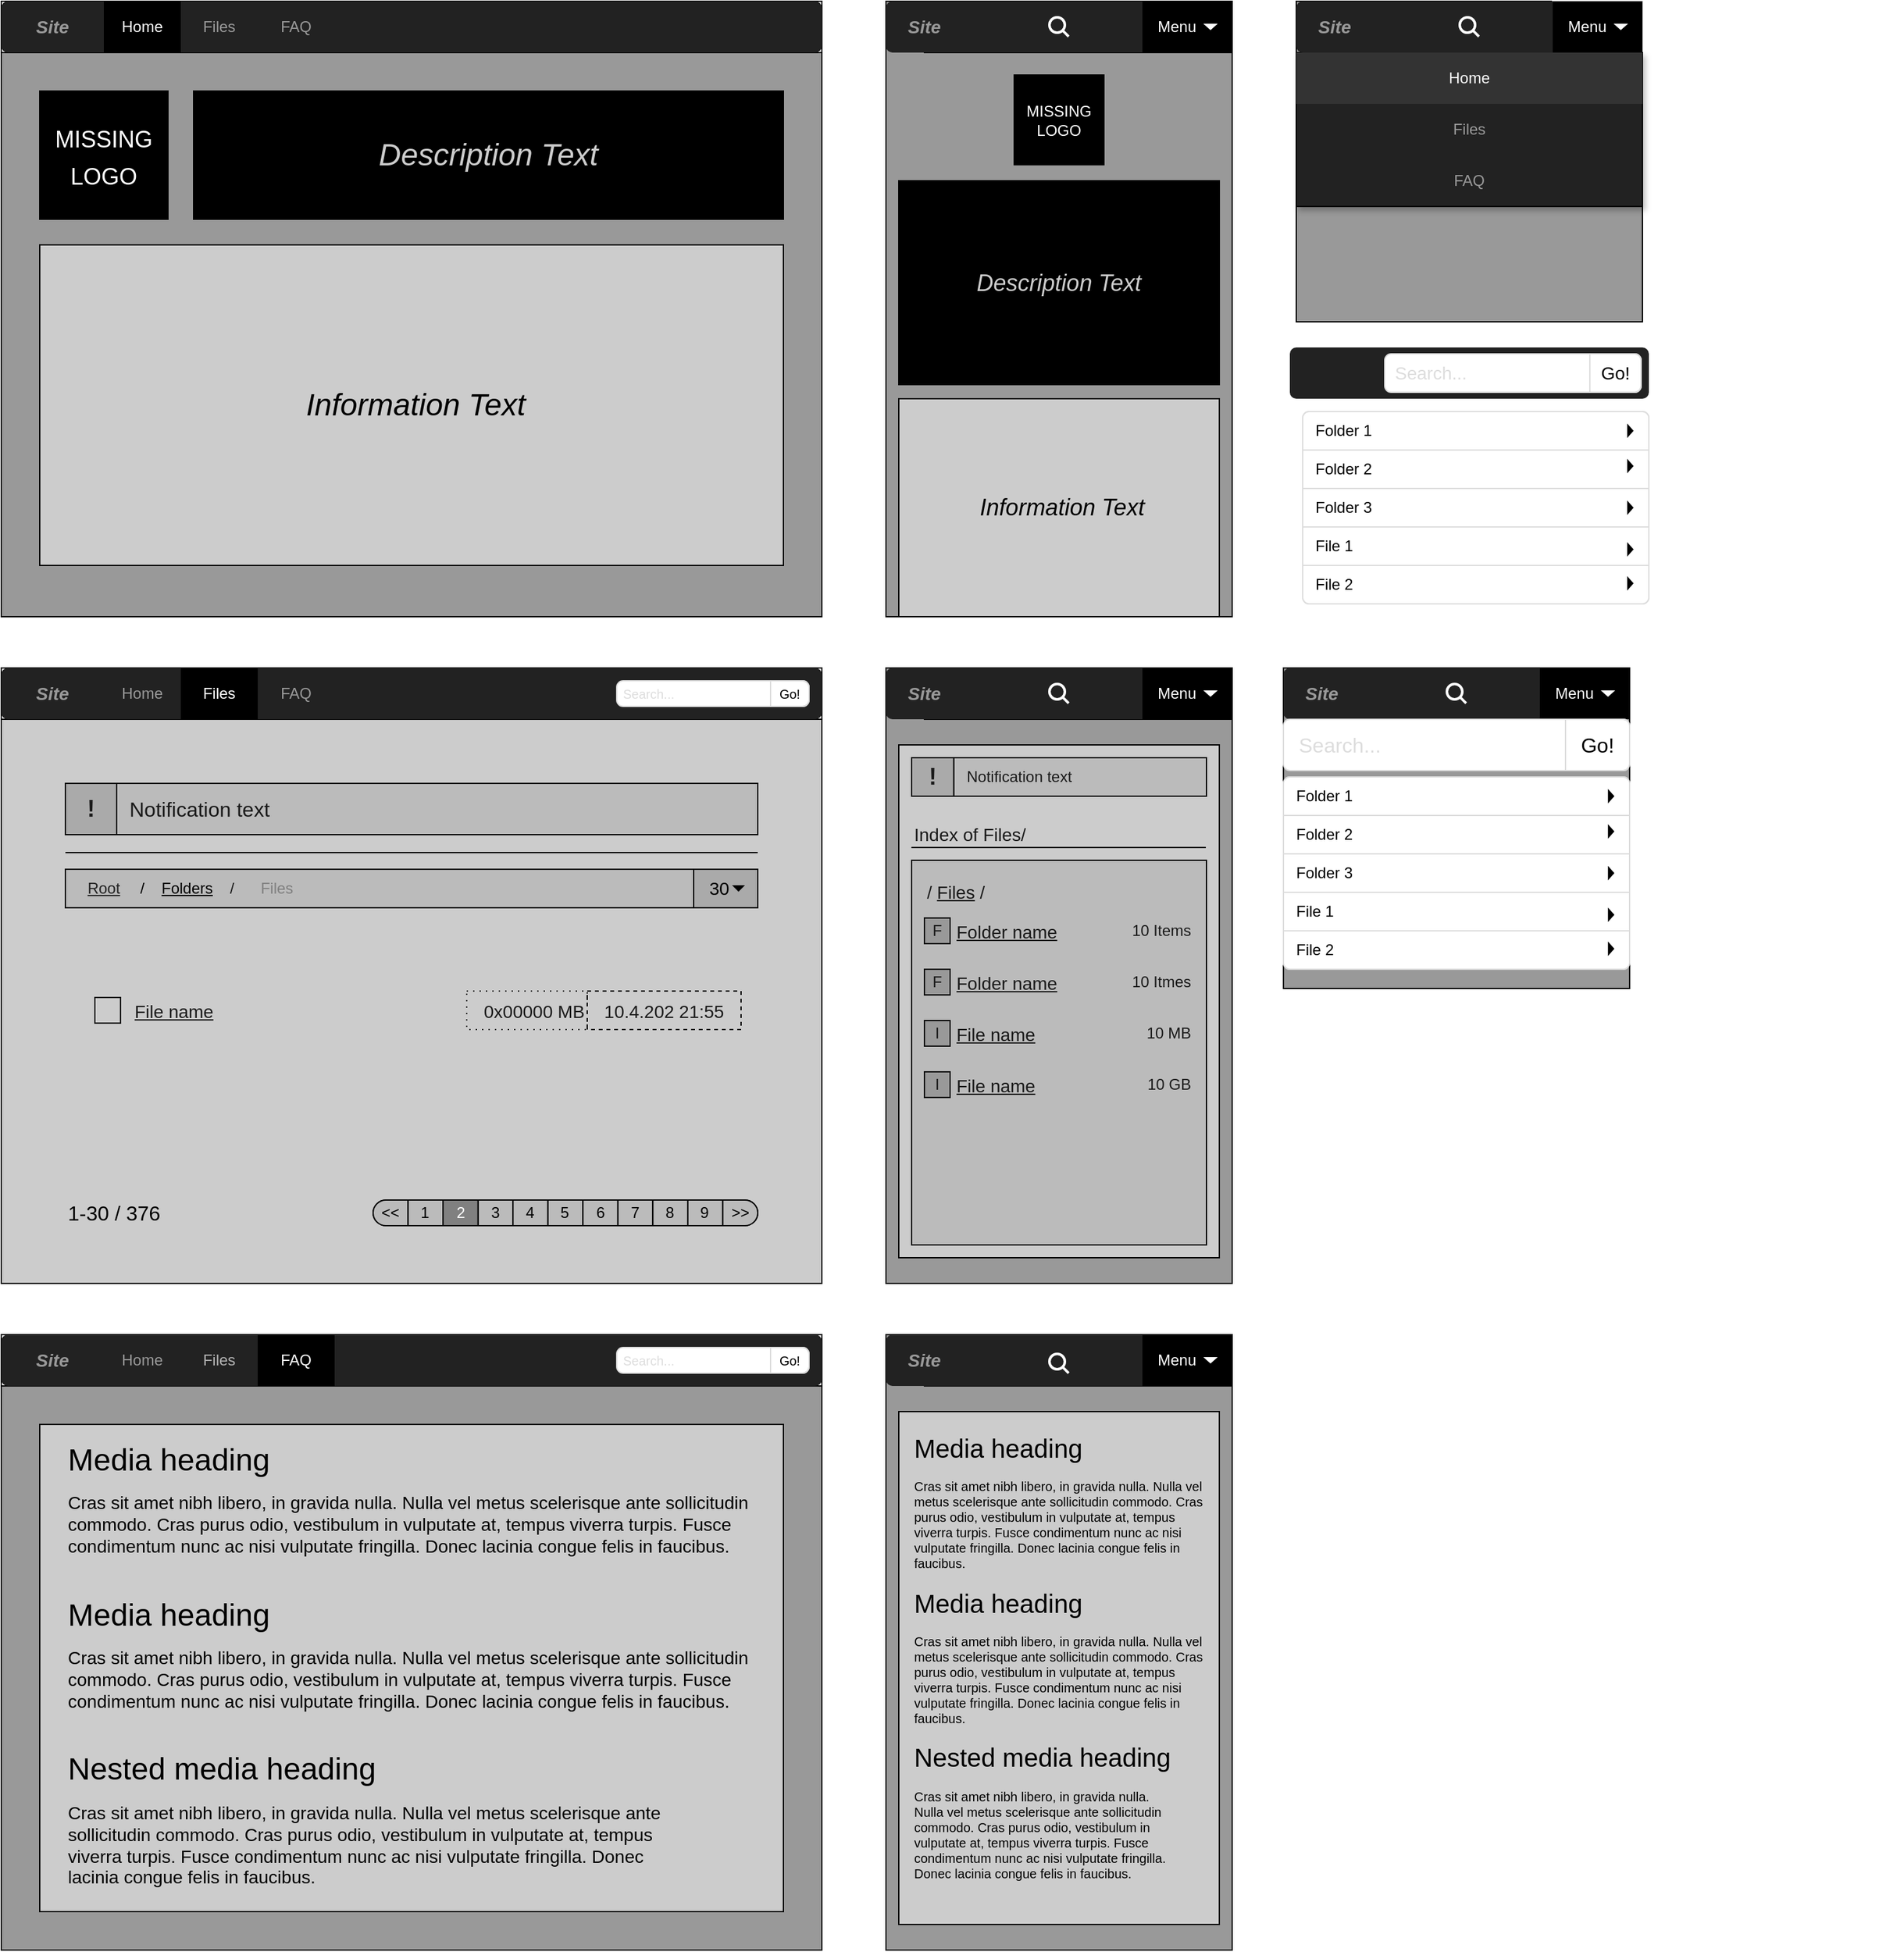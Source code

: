 <mxfile version="12.1.7" type="device" pages="1"><diagram id="2o9ANDR7MxJmt4YvPMHN" name="Page-1"><mxGraphModel dx="1408" dy="808" grid="1" gridSize="10" guides="1" tooltips="1" connect="1" arrows="1" fold="1" page="1" pageScale="1" pageWidth="1169" pageHeight="1654" math="0" shadow="0"><root><mxCell id="0"/><mxCell id="1" parent="0"/><mxCell id="Cyf9UVmsf5p6su21O83p-59" value="" style="rounded=0;whiteSpace=wrap;html=1;fontColor=#CCCCCC;fillColor=#CCCCCC;" parent="1" vertex="1"><mxGeometry x="80" y="560" width="640" height="480" as="geometry"/></mxCell><mxCell id="ckAxLlhrIZ-MuusXdhYi-50" value="" style="rounded=0;whiteSpace=wrap;html=1;fillColor=#999999;" parent="1" vertex="1"><mxGeometry x="1080" y="560" width="270" height="250" as="geometry"/></mxCell><mxCell id="Cyf9UVmsf5p6su21O83p-1" value="" style="rounded=0;whiteSpace=wrap;html=1;fontColor=#CCCCCC;fillColor=#999999;" parent="1" vertex="1"><mxGeometry x="80" y="40" width="640" height="480" as="geometry"/></mxCell><mxCell id="Cyf9UVmsf5p6su21O83p-2" value="" style="rounded=0;whiteSpace=wrap;html=1;fillColor=#999999;" parent="1" vertex="1"><mxGeometry x="770" y="40" width="270" height="480" as="geometry"/></mxCell><mxCell id="Cyf9UVmsf5p6su21O83p-3" value="" style="rounded=0;whiteSpace=wrap;html=1;" parent="1" vertex="1"><mxGeometry x="80" y="40" width="640" height="40" as="geometry"/></mxCell><mxCell id="Cyf9UVmsf5p6su21O83p-4" value="" style="rounded=0;whiteSpace=wrap;html=1;" parent="1" vertex="1"><mxGeometry x="800" y="40" width="240" height="40" as="geometry"/></mxCell><mxCell id="Cyf9UVmsf5p6su21O83p-15" value="" style="html=1;shadow=0;dashed=0;shape=mxgraph.bootstrap.rrect;strokeColor=none;rSize=5;fillColor=#222222;" parent="1" vertex="1"><mxGeometry x="80" y="40" width="640" height="40" as="geometry"/></mxCell><mxCell id="Cyf9UVmsf5p6su21O83p-16" value="&lt;b&gt;&lt;i&gt;Site&lt;/i&gt;&lt;/b&gt;" style="html=1;shadow=0;dashed=0;shape=mxgraph.bootstrap.rect;strokeColor=none;fillColor=none;fontColor=#999999;fontSize=14;whiteSpace=wrap;resizeHeight=1;" parent="Cyf9UVmsf5p6su21O83p-15" vertex="1"><mxGeometry width="80" height="40" relative="1" as="geometry"/></mxCell><mxCell id="Cyf9UVmsf5p6su21O83p-17" value="Home" style="html=1;shadow=0;dashed=0;shape=mxgraph.bootstrap.rect;fillColor=#000000;strokeColor=none;fontColor=#ffffff;whiteSpace=wrap;resizeHeight=1;" parent="Cyf9UVmsf5p6su21O83p-15" vertex="1"><mxGeometry width="60" height="40" relative="1" as="geometry"><mxPoint x="80" as="offset"/></mxGeometry></mxCell><mxCell id="Cyf9UVmsf5p6su21O83p-18" value="Files" style="html=1;shadow=0;dashed=0;shape=mxgraph.bootstrap.rect;strokeColor=none;fillColor=none;fontColor=#999999;whiteSpace=wrap;resizeHeight=1;" parent="Cyf9UVmsf5p6su21O83p-15" vertex="1"><mxGeometry width="60" height="40" relative="1" as="geometry"><mxPoint x="140" as="offset"/></mxGeometry></mxCell><mxCell id="Cyf9UVmsf5p6su21O83p-19" value="FAQ&lt;span style=&quot;font-family: helvetica, arial, sans-serif; font-size: 0px; white-space: nowrap;&quot;&gt;%3CmxGraphModel%3E%3Croot%3E%3CmxCell%20id%3D%220%22%2F%3E%3CmxCell%20id%3D%221%22%20parent%3D%220%22%2F%3E%3CmxCell%20id%3D%222%22%20value%3D%22%22%20style%3D%22rounded%3D0%3BwhiteSpace%3Dwrap%3Bhtml%3D1%3B%22%20vertex%3D%221%22%20parent%3D%221%22%3E%3CmxGeometry%20x%3D%2280%22%20y%3D%2240%22%20width%3D%22640%22%20height%3D%2240%22%20as%3D%22geometry%22%2F%3E%3C%2FmxCell%3E%3C%2Froot%3E%3C%2FmxGraphModel%3E&lt;/span&gt;" style="html=1;shadow=0;dashed=0;shape=mxgraph.bootstrap.rect;strokeColor=none;fillColor=none;fontColor=#999999;whiteSpace=wrap;resizeHeight=1;" parent="Cyf9UVmsf5p6su21O83p-15" vertex="1"><mxGeometry width="60" height="40" relative="1" as="geometry"><mxPoint x="200" as="offset"/></mxGeometry></mxCell><mxCell id="Cyf9UVmsf5p6su21O83p-43" value="" style="html=1;shadow=0;dashed=0;shape=mxgraph.bootstrap.rrect;strokeColor=none;rSize=5;fillColor=#222222;" parent="1" vertex="1"><mxGeometry x="770" y="40" width="270" height="40" as="geometry"/></mxCell><mxCell id="Cyf9UVmsf5p6su21O83p-44" value="&lt;b&gt;&lt;i&gt;Site&lt;/i&gt;&lt;/b&gt;" style="html=1;shadow=0;dashed=0;shape=mxgraph.bootstrap.rect;strokeColor=none;fillColor=none;fontColor=#999999;fontSize=14;whiteSpace=wrap;resizeHeight=1;" parent="Cyf9UVmsf5p6su21O83p-43" vertex="1"><mxGeometry width="60" height="40" relative="1" as="geometry"><mxPoint as="offset"/></mxGeometry></mxCell><mxCell id="Cyf9UVmsf5p6su21O83p-194" value="" style="group" parent="Cyf9UVmsf5p6su21O83p-43" vertex="1" connectable="0"><mxGeometry x="200" width="70" height="40" as="geometry"/></mxCell><mxCell id="Cyf9UVmsf5p6su21O83p-45" value="&amp;nbsp; &amp;nbsp;Menu" style="html=1;shadow=0;dashed=0;shape=mxgraph.bootstrap.rect;fillColor=#000000;strokeColor=none;fontColor=#ffffff;whiteSpace=wrap;resizeHeight=1;align=left;" parent="Cyf9UVmsf5p6su21O83p-194" vertex="1"><mxGeometry width="70" height="40" relative="1" as="geometry"><mxPoint as="offset"/></mxGeometry></mxCell><mxCell id="Cyf9UVmsf5p6su21O83p-89" value="" style="shape=triangle;direction=south;fillColor=#FFFFFF;strokeColor=none;perimeter=none;fontColor=#FFFFFF;" parent="Cyf9UVmsf5p6su21O83p-194" vertex="1"><mxGeometry x="47.5" y="17.5" width="11.25" height="5" as="geometry"><mxPoint x="-20" y="-2.5" as="offset"/></mxGeometry></mxCell><mxCell id="ckAxLlhrIZ-MuusXdhYi-134" value="" style="html=1;verticalLabelPosition=bottom;align=center;labelBackgroundColor=#ffffff;verticalAlign=top;strokeWidth=2;strokeColor=#FFFFFF;fillColor=none;shadow=0;dashed=0;shape=mxgraph.ios7.icons.looking_glass;" parent="Cyf9UVmsf5p6su21O83p-43" vertex="1"><mxGeometry x="127.5" y="12.5" width="15" height="15" as="geometry"/></mxCell><mxCell id="Cyf9UVmsf5p6su21O83p-51" value="&lt;font color=&quot;#ffffff&quot; style=&quot;font-size: 18px&quot;&gt;&lt;span style=&quot;font-style: normal&quot;&gt;MISSING&lt;br&gt;LOGO&lt;/span&gt;&lt;br&gt;&lt;/font&gt;" style="text;html=1;strokeColor=#000000;fillColor=#000000;align=center;verticalAlign=middle;whiteSpace=wrap;rounded=0;fontColor=#CCCCCC;fontSize=24;fontStyle=2" parent="1" vertex="1"><mxGeometry x="110" y="110" width="100" height="100" as="geometry"/></mxCell><mxCell id="Cyf9UVmsf5p6su21O83p-52" value="Description Text" style="rounded=0;whiteSpace=wrap;html=1;strokeColor=#000000;strokeWidth=1;fillColor=#000000;fontColor=#CCCCCC;fontSize=24;fontStyle=2" parent="1" vertex="1"><mxGeometry x="230" y="110" width="460" height="100" as="geometry"/></mxCell><mxCell id="Cyf9UVmsf5p6su21O83p-55" value="&lt;font color=&quot;#000000&quot; style=&quot;font-size: 24px&quot;&gt;&amp;nbsp;Information Text&lt;/font&gt;" style="rounded=0;whiteSpace=wrap;html=1;strokeColor=#000000;strokeWidth=1;fillColor=#CCCCCC;fontColor=#CCCCCC;align=center;spacingTop=0;fontSize=24;fontStyle=2" parent="1" vertex="1"><mxGeometry x="110" y="230" width="580" height="250" as="geometry"/></mxCell><mxCell id="Cyf9UVmsf5p6su21O83p-56" value="&lt;font style=&quot;font-size: 12px&quot;&gt;&lt;span style=&quot;color: rgb(255 , 255 , 255)&quot;&gt;MISSING&lt;/span&gt;&lt;br style=&quot;color: rgb(255 , 255 , 255)&quot;&gt;&lt;span style=&quot;color: rgb(255 , 255 , 255)&quot;&gt;LOGO&lt;/span&gt;&lt;/font&gt;" style="text;html=1;strokeColor=#000000;fillColor=#000000;align=center;verticalAlign=middle;whiteSpace=wrap;rounded=0;fontColor=#CCCCCC;" parent="1" vertex="1"><mxGeometry x="870" y="97.5" width="70" height="70" as="geometry"/></mxCell><mxCell id="Cyf9UVmsf5p6su21O83p-57" value="&lt;span style=&quot;font-style: italic ; white-space: normal&quot;&gt;&lt;font style=&quot;font-size: 18px&quot;&gt;Description Text&lt;/font&gt;&lt;/span&gt;" style="rounded=0;whiteSpace=wrap;html=1;strokeColor=#000000;strokeWidth=1;fillColor=#000000;fontColor=#CCCCCC;" parent="1" vertex="1"><mxGeometry x="780" y="180" width="250" height="159" as="geometry"/></mxCell><mxCell id="Cyf9UVmsf5p6su21O83p-58" value="&lt;span style=&quot;color: rgb(0, 0, 0); font-size: 18px; font-style: italic; white-space: normal;&quot;&gt;&amp;nbsp;Information Text&lt;/span&gt;" style="rounded=0;whiteSpace=wrap;html=1;strokeColor=#000000;strokeWidth=1;fillColor=#CCCCCC;fontColor=#CCCCCC;fontSize=18;" parent="1" vertex="1"><mxGeometry x="780" y="350" width="250" height="170" as="geometry"/></mxCell><mxCell id="Cyf9UVmsf5p6su21O83p-60" value="" style="rounded=0;whiteSpace=wrap;html=1;fillColor=#999999;" parent="1" vertex="1"><mxGeometry x="770" y="560" width="270" height="480" as="geometry"/></mxCell><mxCell id="Cyf9UVmsf5p6su21O83p-61" value="" style="rounded=0;whiteSpace=wrap;html=1;" parent="1" vertex="1"><mxGeometry x="80" y="560" width="640" height="40" as="geometry"/></mxCell><mxCell id="Cyf9UVmsf5p6su21O83p-62" value="" style="rounded=0;whiteSpace=wrap;html=1;" parent="1" vertex="1"><mxGeometry x="800" y="560" width="240" height="40" as="geometry"/></mxCell><mxCell id="Cyf9UVmsf5p6su21O83p-63" value="" style="html=1;shadow=0;dashed=0;shape=mxgraph.bootstrap.rrect;strokeColor=none;rSize=5;fillColor=#222222;" parent="1" vertex="1"><mxGeometry x="80" y="560" width="640" height="40" as="geometry"/></mxCell><mxCell id="Cyf9UVmsf5p6su21O83p-64" value="&lt;b&gt;&lt;i&gt;Site&lt;/i&gt;&lt;/b&gt;" style="html=1;shadow=0;dashed=0;shape=mxgraph.bootstrap.rect;strokeColor=none;fillColor=none;fontColor=#999999;fontSize=14;whiteSpace=wrap;resizeHeight=1;" parent="Cyf9UVmsf5p6su21O83p-63" vertex="1"><mxGeometry width="80" height="40" relative="1" as="geometry"/></mxCell><mxCell id="Cyf9UVmsf5p6su21O83p-65" value="Home" style="html=1;shadow=0;dashed=0;shape=mxgraph.bootstrap.rect;fillColor=none;strokeColor=none;fontColor=#999999;whiteSpace=wrap;resizeHeight=1;" parent="Cyf9UVmsf5p6su21O83p-63" vertex="1"><mxGeometry width="60" height="40" relative="1" as="geometry"><mxPoint x="80" as="offset"/></mxGeometry></mxCell><mxCell id="Cyf9UVmsf5p6su21O83p-66" value="Files" style="html=1;shadow=0;dashed=0;shape=mxgraph.bootstrap.rect;strokeColor=none;fillColor=#000000;fontColor=#FFFFFF;whiteSpace=wrap;resizeHeight=1;" parent="Cyf9UVmsf5p6su21O83p-63" vertex="1"><mxGeometry width="60" height="40" relative="1" as="geometry"><mxPoint x="140" as="offset"/></mxGeometry></mxCell><mxCell id="Cyf9UVmsf5p6su21O83p-67" value="FAQ" style="html=1;shadow=0;dashed=0;shape=mxgraph.bootstrap.rect;strokeColor=none;fillColor=none;fontColor=#999999;whiteSpace=wrap;resizeHeight=1;" parent="Cyf9UVmsf5p6su21O83p-63" vertex="1"><mxGeometry width="60" height="40" relative="1" as="geometry"><mxPoint x="200" as="offset"/></mxGeometry></mxCell><mxCell id="ckAxLlhrIZ-MuusXdhYi-12" value="Search..." style="html=1;shadow=0;dashed=0;shape=mxgraph.bootstrap.rrect;fillColor=#ffffff;rSize=5;strokeColor=#dddddd;align=left;spacingLeft=3;fontSize=10;fontColor=#dddddd;whiteSpace=wrap;" parent="Cyf9UVmsf5p6su21O83p-63" vertex="1"><mxGeometry x="480" y="10" width="150" height="20" as="geometry"/></mxCell><mxCell id="ckAxLlhrIZ-MuusXdhYi-13" value="Go!" style="html=1;shadow=0;dashed=0;shape=mxgraph.bootstrap.rightButton;rSize=5;strokeColor=#dddddd;fillColor=none;fontSize=10;whiteSpace=wrap;resizeHeight=1;" parent="ckAxLlhrIZ-MuusXdhYi-12" vertex="1"><mxGeometry x="1" width="30" height="20" relative="1" as="geometry"><mxPoint x="-30" as="offset"/></mxGeometry></mxCell><mxCell id="Cyf9UVmsf5p6su21O83p-69" value="" style="html=1;shadow=0;dashed=0;shape=mxgraph.bootstrap.rrect;strokeColor=none;rSize=5;fillColor=#222222;" parent="1" vertex="1"><mxGeometry x="770" y="560" width="270" height="40" as="geometry"/></mxCell><mxCell id="Cyf9UVmsf5p6su21O83p-70" value="&lt;b&gt;&lt;i&gt;Site&lt;/i&gt;&lt;/b&gt;" style="html=1;shadow=0;dashed=0;shape=mxgraph.bootstrap.rect;strokeColor=none;fillColor=none;fontColor=#999999;fontSize=14;whiteSpace=wrap;resizeHeight=1;" parent="Cyf9UVmsf5p6su21O83p-69" vertex="1"><mxGeometry width="60" height="40" relative="1" as="geometry"><mxPoint as="offset"/></mxGeometry></mxCell><mxCell id="Cyf9UVmsf5p6su21O83p-195" value="" style="group" parent="Cyf9UVmsf5p6su21O83p-69" vertex="1" connectable="0"><mxGeometry x="200" width="70" height="40" as="geometry"/></mxCell><mxCell id="Cyf9UVmsf5p6su21O83p-196" value="&amp;nbsp; &amp;nbsp;Menu" style="html=1;shadow=0;dashed=0;shape=mxgraph.bootstrap.rect;fillColor=#000000;strokeColor=none;fontColor=#ffffff;whiteSpace=wrap;resizeHeight=1;align=left;" parent="Cyf9UVmsf5p6su21O83p-195" vertex="1"><mxGeometry width="70" height="40" relative="1" as="geometry"><mxPoint as="offset"/></mxGeometry></mxCell><mxCell id="Cyf9UVmsf5p6su21O83p-197" value="" style="shape=triangle;direction=south;fillColor=#FFFFFF;strokeColor=none;perimeter=none;fontColor=#FFFFFF;" parent="Cyf9UVmsf5p6su21O83p-195" vertex="1"><mxGeometry x="47.5" y="17.5" width="11.25" height="5" as="geometry"><mxPoint x="-20" y="-2.5" as="offset"/></mxGeometry></mxCell><mxCell id="ckAxLlhrIZ-MuusXdhYi-130" value="" style="html=1;verticalLabelPosition=bottom;align=center;labelBackgroundColor=#ffffff;verticalAlign=top;strokeWidth=2;strokeColor=#FFFFFF;fillColor=none;shadow=0;dashed=0;shape=mxgraph.ios7.icons.looking_glass;" parent="Cyf9UVmsf5p6su21O83p-69" vertex="1"><mxGeometry x="127.5" y="12.5" width="15" height="15" as="geometry"/></mxCell><mxCell id="Cyf9UVmsf5p6su21O83p-102" value="" style="group;fontFamily=Helvetica;" parent="1" vertex="1" connectable="0"><mxGeometry x="130" y="650" width="1433" height="410" as="geometry"/></mxCell><mxCell id="Cyf9UVmsf5p6su21O83p-95" value="&lt;font color=&quot;#1a1a1a&quot;&gt;Notification text&lt;/font&gt;" style="rounded=0;whiteSpace=wrap;html=1;strokeColor=#000000;strokeWidth=1;fillColor=#BBBBBB;fontSize=16;fontColor=#999999;align=left;spacingLeft=8;" parent="Cyf9UVmsf5p6su21O83p-102" vertex="1"><mxGeometry x="40" width="500" height="40.0" as="geometry"/></mxCell><mxCell id="Cyf9UVmsf5p6su21O83p-99" value="" style="endArrow=none;html=1;fontSize=18;fontColor=#1A1A1A;" parent="Cyf9UVmsf5p6su21O83p-102" edge="1"><mxGeometry width="50" height="50" relative="1" as="geometry"><mxPoint y="54.0" as="sourcePoint"/><mxPoint x="540" y="54.0" as="targetPoint"/></mxGeometry></mxCell><mxCell id="Cyf9UVmsf5p6su21O83p-100" value="&lt;b&gt;&lt;font style=&quot;font-size: 18px&quot;&gt;!&lt;/font&gt;&lt;/b&gt;" style="rounded=0;whiteSpace=wrap;html=1;strokeColor=#000000;strokeWidth=1;fillColor=#AAAAAA;fontSize=18;fontColor=#1A1A1A;align=center;" parent="Cyf9UVmsf5p6su21O83p-102" vertex="1"><mxGeometry width="40" height="40.0" as="geometry"/></mxCell><mxCell id="ckAxLlhrIZ-MuusXdhYi-76" value="" style="html=1;shadow=0;dashed=0;shape=mxgraph.bootstrap.rrect;rSize=0;strokeColor=#000000;fillColor=#BBBBBB;fontColor=#FFFFFF;" parent="Cyf9UVmsf5p6su21O83p-102" vertex="1"><mxGeometry y="67" width="540" height="30" as="geometry"/></mxCell><mxCell id="ckAxLlhrIZ-MuusXdhYi-77" value="Root" style="html=1;shadow=0;dashed=0;shape=mxgraph.bootstrap.rect;perimeter=none;strokeColor=none;fillColor=none;fontColor=#222222;spacingLeft=10;whiteSpace=wrap;resizeHeight=1;fontStyle=4" parent="ckAxLlhrIZ-MuusXdhYi-76" vertex="1"><mxGeometry width="50" height="30" relative="1" as="geometry"/></mxCell><mxCell id="ckAxLlhrIZ-MuusXdhYi-78" value="/" style="html=1;shadow=0;dashed=0;shape=mxgraph.bootstrap.rect;perimeter=none;strokeColor=none;fillColor=none;fontColor=#000000;whiteSpace=wrap;resizeHeight=1;" parent="ckAxLlhrIZ-MuusXdhYi-76" vertex="1"><mxGeometry width="20" height="30" relative="1" as="geometry"><mxPoint x="50" as="offset"/></mxGeometry></mxCell><mxCell id="ckAxLlhrIZ-MuusXdhYi-79" value="Folders" style="html=1;shadow=0;dashed=0;shape=mxgraph.bootstrap.rect;perimeter=none;strokeColor=none;fillColor=none;fontColor=#000000;whiteSpace=wrap;resizeHeight=1;fontStyle=4" parent="ckAxLlhrIZ-MuusXdhYi-76" vertex="1"><mxGeometry width="50" height="30" relative="1" as="geometry"><mxPoint x="70" as="offset"/></mxGeometry></mxCell><mxCell id="ckAxLlhrIZ-MuusXdhYi-80" value="/" style="html=1;shadow=0;dashed=0;shape=mxgraph.bootstrap.rect;perimeter=none;strokeColor=none;fillColor=none;fontColor=#1A1A1A;whiteSpace=wrap;resizeHeight=1;" parent="ckAxLlhrIZ-MuusXdhYi-76" vertex="1"><mxGeometry width="20" height="30" relative="1" as="geometry"><mxPoint x="120" as="offset"/></mxGeometry></mxCell><mxCell id="ckAxLlhrIZ-MuusXdhYi-81" value="Files" style="html=1;shadow=0;dashed=0;shape=mxgraph.bootstrap.rect;perimeter=none;strokeColor=none;fillColor=none;fontColor=#808080;whiteSpace=wrap;resizeHeight=1;" parent="ckAxLlhrIZ-MuusXdhYi-76" vertex="1"><mxGeometry width="50" height="30" relative="1" as="geometry"><mxPoint x="140" as="offset"/></mxGeometry></mxCell><mxCell id="ckAxLlhrIZ-MuusXdhYi-107" value="30" style="html=1;shadow=0;dashed=0;shape=mxgraph.bootstrap.rrect;rSize=0;strokeColor=#000000;spacingRight=10;fontSize=14;whiteSpace=wrap;fillColor=#AAAAAA;align=center;" parent="ckAxLlhrIZ-MuusXdhYi-76" vertex="1"><mxGeometry x="490" width="50" height="30" as="geometry"/></mxCell><mxCell id="ckAxLlhrIZ-MuusXdhYi-108" value="" style="shape=triangle;direction=south;fillColor=#000000;strokeColor=none;perimeter=none;" parent="ckAxLlhrIZ-MuusXdhYi-107" vertex="1"><mxGeometry x="1" y="0.5" width="10" height="5" relative="1" as="geometry"><mxPoint x="-20" y="-2.5" as="offset"/></mxGeometry></mxCell><mxCell id="Cyf9UVmsf5p6su21O83p-152" value="" style="group;fontColor=#1A1A1A;" parent="Cyf9UVmsf5p6su21O83p-102" vertex="1" connectable="0"><mxGeometry x="13" y="162" width="514" height="30" as="geometry"/></mxCell><mxCell id="Cyf9UVmsf5p6su21O83p-153" value="" style="rounded=0;whiteSpace=wrap;html=1;strokeColor=#000000;strokeWidth=1;fillColor=none;fontFamily=Helvetica;fontSize=18;fontColor=#1A1A1A;align=center;" parent="Cyf9UVmsf5p6su21O83p-152" vertex="1"><mxGeometry x="10" y="5" width="20" height="20" as="geometry"/></mxCell><mxCell id="Cyf9UVmsf5p6su21O83p-154" value="&lt;font style=&quot;font-size: 14px&quot;&gt;File name&lt;/font&gt;" style="rounded=0;whiteSpace=wrap;html=1;strokeColor=none;strokeWidth=1;fillColor=none;fontFamily=Helvetica;fontSize=18;fontColor=#1A1A1A;align=left;fontStyle=4" parent="Cyf9UVmsf5p6su21O83p-152" vertex="1"><mxGeometry x="39" width="261" height="30" as="geometry"/></mxCell><mxCell id="Cyf9UVmsf5p6su21O83p-155" value="&lt;div style=&quot;&quot;&gt;&lt;font style=&quot;font-size: 14px&quot;&gt;10.4.202 21:55&lt;/font&gt;&lt;/div&gt;" style="rounded=0;whiteSpace=wrap;html=1;strokeColor=#000000;strokeWidth=1;fillColor=none;fontFamily=Helvetica;fontSize=18;fontColor=#1A1A1A;align=center;dashed=1;" parent="Cyf9UVmsf5p6su21O83p-152" vertex="1"><mxGeometry x="394" width="120" height="30" as="geometry"/></mxCell><mxCell id="Cyf9UVmsf5p6su21O83p-156" value="&lt;div&gt;&lt;font style=&quot;font-size: 14px&quot;&gt;0x00000 MB&lt;/font&gt;&lt;/div&gt;" style="rounded=0;whiteSpace=wrap;html=1;strokeColor=#000000;strokeWidth=1;fillColor=none;fontFamily=Helvetica;fontSize=18;fontColor=#1A1A1A;align=right;dashed=1;dashPattern=1 4;" parent="Cyf9UVmsf5p6su21O83p-152" vertex="1"><mxGeometry x="300" width="94" height="30" as="geometry"/></mxCell><mxCell id="ckAxLlhrIZ-MuusXdhYi-110" value="1-30 / 376" style="text;html=1;strokeColor=none;fillColor=none;align=left;verticalAlign=middle;whiteSpace=wrap;rounded=0;shadow=0;fontColor=#000000;fontSize=16;" parent="Cyf9UVmsf5p6su21O83p-102" vertex="1"><mxGeometry y="325" width="95" height="20" as="geometry"/></mxCell><mxCell id="Cyf9UVmsf5p6su21O83p-103" value="" style="rounded=0;whiteSpace=wrap;html=1;strokeColor=#000000;strokeWidth=1;fillColor=#CCCCCC;fontSize=12;fontColor=#999999;align=center;" parent="1" vertex="1"><mxGeometry x="780" y="620" width="250" height="400" as="geometry"/></mxCell><mxCell id="Cyf9UVmsf5p6su21O83p-106" value="" style="group;fontSize=8;" parent="1" vertex="1" connectable="0"><mxGeometry x="790" y="630" width="400" height="380" as="geometry"/></mxCell><mxCell id="Cyf9UVmsf5p6su21O83p-107" value="&lt;font color=&quot;#1a1a1a&quot; style=&quot;font-size: 12px;&quot;&gt;Notification text&lt;/font&gt;" style="rounded=0;whiteSpace=wrap;html=1;strokeColor=#000000;strokeWidth=1;fillColor=#BBBBBB;fontSize=12;fontColor=#999999;align=left;spacingLeft=8;" parent="Cyf9UVmsf5p6su21O83p-106" vertex="1"><mxGeometry x="32.857" width="197.143" height="30" as="geometry"/></mxCell><mxCell id="Cyf9UVmsf5p6su21O83p-108" value="" style="rounded=0;whiteSpace=wrap;html=1;strokeColor=#000000;strokeWidth=1;fillColor=#BBBBBB;fontSize=12;fontColor=#999999;align=center;" parent="Cyf9UVmsf5p6su21O83p-106" vertex="1"><mxGeometry y="80" width="230" height="300" as="geometry"/></mxCell><mxCell id="Cyf9UVmsf5p6su21O83p-109" value="Index of Files/" style="text;html=1;strokeColor=none;fillColor=none;align=left;verticalAlign=middle;whiteSpace=wrap;rounded=0;fontSize=14;fontColor=#1A1A1A;" parent="Cyf9UVmsf5p6su21O83p-106" vertex="1"><mxGeometry y="50" width="131.429" height="20" as="geometry"/></mxCell><mxCell id="Cyf9UVmsf5p6su21O83p-110" value="" style="endArrow=none;html=1;fontSize=18;fontColor=#1A1A1A;" parent="Cyf9UVmsf5p6su21O83p-106" edge="1"><mxGeometry width="50" height="50" relative="1" as="geometry"><mxPoint x="-0.122" y="70.0" as="sourcePoint"/><mxPoint x="229.452" y="70.0" as="targetPoint"/></mxGeometry></mxCell><mxCell id="Cyf9UVmsf5p6su21O83p-111" value="&lt;b&gt;&lt;font style=&quot;font-size: 18px&quot;&gt;!&lt;/font&gt;&lt;/b&gt;" style="rounded=0;whiteSpace=wrap;html=1;strokeColor=#000000;strokeWidth=1;fillColor=#AAAAAA;fontSize=18;fontColor=#1A1A1A;align=center;" parent="Cyf9UVmsf5p6su21O83p-106" vertex="1"><mxGeometry width="32.857" height="30" as="geometry"/></mxCell><mxCell id="Cyf9UVmsf5p6su21O83p-162" value="/&amp;nbsp;&lt;u style=&quot;font-size: 14px;&quot;&gt;Files&lt;/u&gt;&amp;nbsp;/" style="text;html=1;fontSize=14;fontFamily=Helvetica;fontColor=#1A1A1A;" parent="Cyf9UVmsf5p6su21O83p-106" vertex="1"><mxGeometry x="10" y="90" width="210" height="30" as="geometry"/></mxCell><mxCell id="Cyf9UVmsf5p6su21O83p-182" value="" style="group" parent="Cyf9UVmsf5p6su21O83p-106" vertex="1" connectable="0"><mxGeometry x="10" y="120" width="210" height="30" as="geometry"/></mxCell><mxCell id="Cyf9UVmsf5p6su21O83p-165" value="&lt;font style=&quot;font-size: 14px&quot;&gt;Folder name&lt;/font&gt;" style="rounded=0;whiteSpace=wrap;html=1;strokeColor=none;strokeWidth=1;fillColor=none;fontFamily=Helvetica;fontSize=18;fontColor=#1A1A1A;align=left;fontStyle=4" parent="Cyf9UVmsf5p6su21O83p-182" vertex="1"><mxGeometry x="23" width="127" height="30" as="geometry"/></mxCell><mxCell id="Cyf9UVmsf5p6su21O83p-164" value="F" style="rounded=0;whiteSpace=wrap;html=1;strokeColor=#000000;strokeWidth=1;fillColor=#999999;fontFamily=Helvetica;fontSize=12;fontColor=#1A1A1A;align=center;" parent="Cyf9UVmsf5p6su21O83p-182" vertex="1"><mxGeometry y="5" width="20" height="20" as="geometry"/></mxCell><mxCell id="Cyf9UVmsf5p6su21O83p-202" value="&lt;div style=&quot;font-size: 12px&quot;&gt;&lt;font style=&quot;font-size: 12px&quot;&gt;10 Items&lt;/font&gt;&lt;/div&gt;" style="rounded=0;whiteSpace=wrap;html=1;strokeColor=none;strokeWidth=1;fillColor=none;fontFamily=Helvetica;fontSize=12;fontColor=#1A1A1A;align=right;" parent="Cyf9UVmsf5p6su21O83p-182" vertex="1"><mxGeometry x="160" width="50" height="30" as="geometry"/></mxCell><mxCell id="Cyf9UVmsf5p6su21O83p-183" value="" style="group" parent="Cyf9UVmsf5p6su21O83p-106" vertex="1" connectable="0"><mxGeometry x="10" y="160" width="210" height="30" as="geometry"/></mxCell><mxCell id="Cyf9UVmsf5p6su21O83p-184" value="&lt;font style=&quot;font-size: 14px&quot;&gt;Folder name&lt;/font&gt;" style="rounded=0;whiteSpace=wrap;html=1;strokeColor=none;strokeWidth=1;fillColor=none;fontFamily=Helvetica;fontSize=18;fontColor=#1A1A1A;align=left;fontStyle=4" parent="Cyf9UVmsf5p6su21O83p-183" vertex="1"><mxGeometry x="23" width="127" height="30" as="geometry"/></mxCell><mxCell id="Cyf9UVmsf5p6su21O83p-185" value="F" style="rounded=0;whiteSpace=wrap;html=1;strokeColor=#000000;strokeWidth=1;fillColor=#999999;fontFamily=Helvetica;fontSize=12;fontColor=#1A1A1A;align=center;" parent="Cyf9UVmsf5p6su21O83p-183" vertex="1"><mxGeometry y="5" width="20" height="20" as="geometry"/></mxCell><mxCell id="Cyf9UVmsf5p6su21O83p-201" value="&lt;div style=&quot;font-size: 12px&quot;&gt;&lt;font style=&quot;font-size: 12px&quot;&gt;10 Itmes&lt;/font&gt;&lt;/div&gt;" style="rounded=0;whiteSpace=wrap;html=1;strokeColor=none;strokeWidth=1;fillColor=none;fontFamily=Helvetica;fontSize=12;fontColor=#1A1A1A;align=right;" parent="Cyf9UVmsf5p6su21O83p-183" vertex="1"><mxGeometry x="160" width="50" height="30" as="geometry"/></mxCell><mxCell id="Cyf9UVmsf5p6su21O83p-186" value="" style="group" parent="Cyf9UVmsf5p6su21O83p-106" vertex="1" connectable="0"><mxGeometry x="10" y="200" width="210" height="30" as="geometry"/></mxCell><mxCell id="Cyf9UVmsf5p6su21O83p-187" value="&lt;font style=&quot;font-size: 14px&quot;&gt;File name&lt;/font&gt;" style="rounded=0;whiteSpace=wrap;html=1;strokeColor=none;strokeWidth=1;fillColor=none;fontFamily=Helvetica;fontSize=18;fontColor=#1A1A1A;align=left;fontStyle=4" parent="Cyf9UVmsf5p6su21O83p-186" vertex="1"><mxGeometry x="23" width="127" height="30" as="geometry"/></mxCell><mxCell id="Cyf9UVmsf5p6su21O83p-188" value="I" style="rounded=0;whiteSpace=wrap;html=1;strokeColor=#000000;strokeWidth=1;fillColor=#999999;fontFamily=Helvetica;fontSize=12;fontColor=#1A1A1A;align=center;" parent="Cyf9UVmsf5p6su21O83p-186" vertex="1"><mxGeometry y="5" width="20" height="20" as="geometry"/></mxCell><mxCell id="Cyf9UVmsf5p6su21O83p-200" value="&lt;div style=&quot;font-size: 12px&quot;&gt;&lt;font style=&quot;font-size: 12px&quot;&gt;10 MB&lt;/font&gt;&lt;/div&gt;" style="rounded=0;whiteSpace=wrap;html=1;strokeColor=none;strokeWidth=1;fillColor=none;fontFamily=Helvetica;fontSize=12;fontColor=#1A1A1A;align=right;" parent="Cyf9UVmsf5p6su21O83p-186" vertex="1"><mxGeometry x="170" width="40" height="30" as="geometry"/></mxCell><mxCell id="Cyf9UVmsf5p6su21O83p-189" value="" style="group" parent="Cyf9UVmsf5p6su21O83p-106" vertex="1" connectable="0"><mxGeometry x="10" y="240" width="390" height="45" as="geometry"/></mxCell><mxCell id="Cyf9UVmsf5p6su21O83p-190" value="&lt;font style=&quot;font-size: 14px&quot;&gt;File name&lt;/font&gt;" style="rounded=0;whiteSpace=wrap;html=1;strokeColor=none;strokeWidth=1;fillColor=none;fontFamily=Helvetica;fontSize=18;fontColor=#1A1A1A;align=left;fontStyle=4" parent="Cyf9UVmsf5p6su21O83p-189" vertex="1"><mxGeometry x="23" width="127" height="30" as="geometry"/></mxCell><mxCell id="Cyf9UVmsf5p6su21O83p-191" value="I" style="rounded=0;whiteSpace=wrap;html=1;strokeColor=#000000;strokeWidth=1;fillColor=#999999;fontFamily=Helvetica;fontSize=12;fontColor=#1A1A1A;align=center;" parent="Cyf9UVmsf5p6su21O83p-189" vertex="1"><mxGeometry y="5" width="20" height="20" as="geometry"/></mxCell><mxCell id="Cyf9UVmsf5p6su21O83p-198" value="&lt;div style=&quot;font-size: 12px;&quot;&gt;&lt;font style=&quot;font-size: 12px;&quot;&gt;10 GB&lt;/font&gt;&lt;/div&gt;" style="rounded=0;whiteSpace=wrap;html=1;strokeColor=none;strokeWidth=1;fillColor=none;fontFamily=Helvetica;fontSize=12;fontColor=#1A1A1A;align=right;" parent="Cyf9UVmsf5p6su21O83p-189" vertex="1"><mxGeometry x="160" width="50" height="30" as="geometry"/></mxCell><mxCell id="pnIQtLlwlxjWzBD8zuEH-1" value="" style="rounded=0;whiteSpace=wrap;html=1;fontColor=#CCCCCC;fillColor=#999999;" parent="1" vertex="1"><mxGeometry x="80" y="1080" width="640" height="480" as="geometry"/></mxCell><mxCell id="pnIQtLlwlxjWzBD8zuEH-2" value="" style="rounded=0;whiteSpace=wrap;html=1;fillColor=#999999;" parent="1" vertex="1"><mxGeometry x="770" y="1080" width="270" height="480" as="geometry"/></mxCell><mxCell id="pnIQtLlwlxjWzBD8zuEH-3" value="" style="rounded=0;whiteSpace=wrap;html=1;" parent="1" vertex="1"><mxGeometry x="80" y="1080" width="640" height="40" as="geometry"/></mxCell><mxCell id="pnIQtLlwlxjWzBD8zuEH-4" value="" style="rounded=0;whiteSpace=wrap;html=1;" parent="1" vertex="1"><mxGeometry x="800" y="1080" width="240" height="40" as="geometry"/></mxCell><mxCell id="pnIQtLlwlxjWzBD8zuEH-5" value="" style="html=1;shadow=0;dashed=0;shape=mxgraph.bootstrap.rrect;strokeColor=none;rSize=5;fillColor=#222222;" parent="1" vertex="1"><mxGeometry x="80" y="1080" width="640" height="40" as="geometry"/></mxCell><mxCell id="pnIQtLlwlxjWzBD8zuEH-6" value="&lt;b&gt;&lt;i&gt;Site&lt;/i&gt;&lt;/b&gt;" style="html=1;shadow=0;dashed=0;shape=mxgraph.bootstrap.rect;strokeColor=none;fillColor=none;fontColor=#999999;fontSize=14;whiteSpace=wrap;resizeHeight=1;" parent="pnIQtLlwlxjWzBD8zuEH-5" vertex="1"><mxGeometry width="80" height="40" relative="1" as="geometry"/></mxCell><mxCell id="pnIQtLlwlxjWzBD8zuEH-7" value="Home" style="html=1;shadow=0;dashed=0;shape=mxgraph.bootstrap.rect;fillColor=none;strokeColor=none;fontColor=#999999;whiteSpace=wrap;resizeHeight=1;" parent="pnIQtLlwlxjWzBD8zuEH-5" vertex="1"><mxGeometry width="60" height="40" relative="1" as="geometry"><mxPoint x="80" as="offset"/></mxGeometry></mxCell><mxCell id="pnIQtLlwlxjWzBD8zuEH-8" value="Files" style="html=1;shadow=0;dashed=0;shape=mxgraph.bootstrap.rect;strokeColor=none;fillColor=none;fontColor=#B3B3B3;whiteSpace=wrap;resizeHeight=1;" parent="pnIQtLlwlxjWzBD8zuEH-5" vertex="1"><mxGeometry width="60" height="40" relative="1" as="geometry"><mxPoint x="140" as="offset"/></mxGeometry></mxCell><mxCell id="pnIQtLlwlxjWzBD8zuEH-9" value="FAQ&lt;span style=&quot;font-family: helvetica, arial, sans-serif; font-size: 0px; white-space: nowrap;&quot;&gt;%3CmxGraphModel%3E%3Croot%3E%3CmxCell%20id%3D%220%22%2F%3E%3CmxCell%20id%3D%221%22%20parent%3D%220%22%2F%3E%3CmxCell%20id%3D%222%22%20value%3D%22%22%20style%3D%22rounded%3D0%3BwhiteSpace%3Dwrap%3Bhtml%3D1%3B%22%20vertex%3D%221%22%20parent%3D%221%22%3E%3CmxGeometry%20x%3D%2280%22%20y%3D%2240%22%20width%3D%22640%22%20height%3D%2240%22%20as%3D%22geometry%22%2F%3E%3C%2FmxCell%3E%3C%2Froot%3E%3C%2FmxGraphModel%3E&lt;/span&gt;" style="html=1;shadow=0;dashed=0;shape=mxgraph.bootstrap.rect;strokeColor=none;fillColor=#000000;fontColor=#FFFFFF;whiteSpace=wrap;resizeHeight=1;" parent="pnIQtLlwlxjWzBD8zuEH-5" vertex="1"><mxGeometry width="60" height="40" relative="1" as="geometry"><mxPoint x="200" as="offset"/></mxGeometry></mxCell><mxCell id="ckAxLlhrIZ-MuusXdhYi-14" value="Search..." style="html=1;shadow=0;dashed=0;shape=mxgraph.bootstrap.rrect;fillColor=#ffffff;rSize=5;strokeColor=#dddddd;align=left;spacingLeft=3;fontSize=10;fontColor=#dddddd;whiteSpace=wrap;" parent="pnIQtLlwlxjWzBD8zuEH-5" vertex="1"><mxGeometry x="480" y="10" width="150" height="20" as="geometry"/></mxCell><mxCell id="ckAxLlhrIZ-MuusXdhYi-15" value="Go!" style="html=1;shadow=0;dashed=0;shape=mxgraph.bootstrap.rightButton;rSize=5;strokeColor=#dddddd;fillColor=none;fontSize=10;whiteSpace=wrap;resizeHeight=1;" parent="ckAxLlhrIZ-MuusXdhYi-14" vertex="1"><mxGeometry x="1" width="30" height="20" relative="1" as="geometry"><mxPoint x="-30" as="offset"/></mxGeometry></mxCell><mxCell id="pnIQtLlwlxjWzBD8zuEH-11" value="" style="html=1;shadow=0;dashed=0;shape=mxgraph.bootstrap.rrect;strokeColor=none;rSize=5;fillColor=#222222;" parent="1" vertex="1"><mxGeometry x="770" y="1080" width="270" height="40" as="geometry"/></mxCell><mxCell id="pnIQtLlwlxjWzBD8zuEH-12" value="&lt;b&gt;&lt;i&gt;Site&lt;/i&gt;&lt;/b&gt;" style="html=1;shadow=0;dashed=0;shape=mxgraph.bootstrap.rect;strokeColor=none;fillColor=none;fontColor=#999999;fontSize=14;whiteSpace=wrap;resizeHeight=1;" parent="pnIQtLlwlxjWzBD8zuEH-11" vertex="1"><mxGeometry width="60" height="40" relative="1" as="geometry"><mxPoint as="offset"/></mxGeometry></mxCell><mxCell id="pnIQtLlwlxjWzBD8zuEH-13" value="" style="group" parent="pnIQtLlwlxjWzBD8zuEH-11" vertex="1" connectable="0"><mxGeometry x="200" width="70" height="40" as="geometry"/></mxCell><mxCell id="pnIQtLlwlxjWzBD8zuEH-14" value="&amp;nbsp; &amp;nbsp;Menu" style="html=1;shadow=0;dashed=0;shape=mxgraph.bootstrap.rect;fillColor=#000000;strokeColor=none;fontColor=#ffffff;whiteSpace=wrap;resizeHeight=1;align=left;" parent="pnIQtLlwlxjWzBD8zuEH-13" vertex="1"><mxGeometry width="70" height="40" relative="1" as="geometry"><mxPoint as="offset"/></mxGeometry></mxCell><mxCell id="pnIQtLlwlxjWzBD8zuEH-15" value="" style="shape=triangle;direction=south;fillColor=#FFFFFF;strokeColor=none;perimeter=none;fontColor=#FFFFFF;" parent="pnIQtLlwlxjWzBD8zuEH-13" vertex="1"><mxGeometry x="47.5" y="17.5" width="11.25" height="5" as="geometry"><mxPoint x="-20" y="-2.5" as="offset"/></mxGeometry></mxCell><mxCell id="ckAxLlhrIZ-MuusXdhYi-136" value="" style="html=1;verticalLabelPosition=bottom;align=center;labelBackgroundColor=#ffffff;verticalAlign=top;strokeWidth=2;strokeColor=#FFFFFF;fillColor=none;shadow=0;dashed=0;shape=mxgraph.ios7.icons.looking_glass;" parent="pnIQtLlwlxjWzBD8zuEH-11" vertex="1"><mxGeometry x="127.5" y="15" width="15" height="15" as="geometry"/></mxCell><mxCell id="pnIQtLlwlxjWzBD8zuEH-16" value="" style="rounded=0;whiteSpace=wrap;html=1;strokeColor=#000000;strokeWidth=1;fillColor=#CCCCCC;fontSize=12;fontColor=#999999;align=center;" parent="1" vertex="1"><mxGeometry x="110" y="1150" width="580" height="380" as="geometry"/></mxCell><mxCell id="pnIQtLlwlxjWzBD8zuEH-44" value="" style="rounded=0;whiteSpace=wrap;html=1;strokeColor=#000000;strokeWidth=1;fillColor=#CCCCCC;fontSize=12;fontColor=#999999;align=center;" parent="1" vertex="1"><mxGeometry x="780" y="1140" width="250" height="400" as="geometry"/></mxCell><mxCell id="EnsDYb2Quow6gx6p-utg-10" value="" style="group" parent="1" vertex="1" connectable="0"><mxGeometry x="130" y="1160" width="540" height="350" as="geometry"/></mxCell><mxCell id="EnsDYb2Quow6gx6p-utg-2" value="Media heading" style="html=1;shadow=0;dashed=0;shape=mxgraph.bootstrap.anchor;fontSize=24;align=left;whiteSpace=wrap;" parent="EnsDYb2Quow6gx6p-utg-10" vertex="1"><mxGeometry width="171.429" height="36.207" as="geometry"/></mxCell><mxCell id="EnsDYb2Quow6gx6p-utg-3" value="Cras sit amet nibh libero, in gravida nulla. Nulla vel metus scelerisque ante sollicitudin commodo. Cras purus odio, vestibulum in vulputate at, tempus viverra turpis. Fusce condimentum nunc ac nisi vulputate fringilla. Donec lacinia congue felis in faucibus." style="html=1;shadow=0;dashed=0;shape=mxgraph.bootstrap.anchor;align=left;verticalAlign=top;whiteSpace=wrap;fontSize=14;whiteSpace=wrap;" parent="EnsDYb2Quow6gx6p-utg-10" vertex="1"><mxGeometry y="36.207" width="540" height="72.414" as="geometry"/></mxCell><mxCell id="EnsDYb2Quow6gx6p-utg-5" value="Media heading" style="html=1;shadow=0;dashed=0;shape=mxgraph.bootstrap.anchor;fontSize=24;align=left;whiteSpace=wrap;" parent="EnsDYb2Quow6gx6p-utg-10" vertex="1"><mxGeometry y="120.69" width="171.429" height="36.207" as="geometry"/></mxCell><mxCell id="EnsDYb2Quow6gx6p-utg-6" value="Cras sit amet nibh libero, in gravida nulla. Nulla vel metus scelerisque ante sollicitudin commodo. Cras purus odio, vestibulum in vulputate at, tempus viverra turpis. Fusce condimentum nunc ac nisi vulputate fringilla. Donec lacinia congue felis in faucibus." style="html=1;shadow=0;dashed=0;shape=mxgraph.bootstrap.anchor;align=left;verticalAlign=top;whiteSpace=wrap;fontSize=14;whiteSpace=wrap;" parent="EnsDYb2Quow6gx6p-utg-10" vertex="1"><mxGeometry y="156.897" width="540" height="72.414" as="geometry"/></mxCell><mxCell id="EnsDYb2Quow6gx6p-utg-8" value="Nested media heading" style="html=1;shadow=0;dashed=0;shape=mxgraph.bootstrap.anchor;fontSize=24;align=left;whiteSpace=wrap;" parent="EnsDYb2Quow6gx6p-utg-10" vertex="1"><mxGeometry y="241.379" width="257.143" height="36.207" as="geometry"/></mxCell><mxCell id="EnsDYb2Quow6gx6p-utg-9" value="Cras sit amet nibh libero, in gravida nulla. Nulla vel metus scelerisque ante sollicitudin commodo. Cras purus odio, vestibulum in vulputate at, tempus viverra turpis. Fusce condimentum nunc ac nisi vulputate fringilla. Donec lacinia congue felis in faucibus." style="html=1;shadow=0;dashed=0;shape=mxgraph.bootstrap.anchor;align=left;verticalAlign=top;whiteSpace=wrap;fontSize=14;whiteSpace=wrap;" parent="EnsDYb2Quow6gx6p-utg-10" vertex="1"><mxGeometry y="277.586" width="480.0" height="72.414" as="geometry"/></mxCell><mxCell id="EnsDYb2Quow6gx6p-utg-18" value="" style="group" parent="1" vertex="1" connectable="0"><mxGeometry x="790" y="1150" width="230" height="350" as="geometry"/></mxCell><mxCell id="EnsDYb2Quow6gx6p-utg-19" value="Media heading" style="html=1;shadow=0;dashed=0;shape=mxgraph.bootstrap.anchor;fontSize=20;align=left;whiteSpace=wrap;" parent="EnsDYb2Quow6gx6p-utg-18" vertex="1"><mxGeometry width="160" height="36" as="geometry"/></mxCell><mxCell id="EnsDYb2Quow6gx6p-utg-20" value="Cras sit amet nibh libero, in gravida nulla. Nulla vel metus scelerisque ante sollicitudin commodo. Cras purus odio, vestibulum in vulputate at, tempus viverra turpis. Fusce condimentum nunc ac nisi vulputate fringilla. Donec lacinia congue felis in faucibus." style="html=1;shadow=0;dashed=0;shape=mxgraph.bootstrap.anchor;align=left;verticalAlign=top;whiteSpace=wrap;fontSize=10;whiteSpace=wrap;" parent="EnsDYb2Quow6gx6p-utg-18" vertex="1"><mxGeometry y="36.207" width="230" height="72.414" as="geometry"/></mxCell><mxCell id="EnsDYb2Quow6gx6p-utg-21" value="Media heading" style="html=1;shadow=0;dashed=0;shape=mxgraph.bootstrap.anchor;fontSize=20;align=left;whiteSpace=wrap;" parent="EnsDYb2Quow6gx6p-utg-18" vertex="1"><mxGeometry y="121" width="160" height="36" as="geometry"/></mxCell><mxCell id="EnsDYb2Quow6gx6p-utg-22" value="Cras sit amet nibh libero, in gravida nulla. Nulla vel metus scelerisque ante sollicitudin commodo. Cras purus odio, vestibulum in vulputate at, tempus viverra turpis. Fusce condimentum nunc ac nisi vulputate fringilla. Donec lacinia congue felis in faucibus." style="html=1;shadow=0;dashed=0;shape=mxgraph.bootstrap.anchor;align=left;verticalAlign=top;whiteSpace=wrap;fontSize=10;whiteSpace=wrap;" parent="EnsDYb2Quow6gx6p-utg-18" vertex="1"><mxGeometry y="156.897" width="230" height="72.414" as="geometry"/></mxCell><mxCell id="EnsDYb2Quow6gx6p-utg-23" value="Nested media heading" style="html=1;shadow=0;dashed=0;shape=mxgraph.bootstrap.anchor;fontSize=20;align=left;whiteSpace=wrap;" parent="EnsDYb2Quow6gx6p-utg-18" vertex="1"><mxGeometry y="241" width="210" height="36" as="geometry"/></mxCell><mxCell id="EnsDYb2Quow6gx6p-utg-24" value="Cras sit amet nibh libero, in gravida nulla. Nulla vel metus scelerisque ante sollicitudin commodo. Cras purus odio, vestibulum in vulputate at, tempus viverra turpis. Fusce condimentum nunc ac nisi vulputate fringilla. Donec lacinia congue felis in faucibus." style="html=1;shadow=0;dashed=0;shape=mxgraph.bootstrap.anchor;align=left;verticalAlign=top;whiteSpace=wrap;fontSize=10;whiteSpace=wrap;" parent="EnsDYb2Quow6gx6p-utg-18" vertex="1"><mxGeometry y="277.586" width="204.444" height="72.414" as="geometry"/></mxCell><mxCell id="ckAxLlhrIZ-MuusXdhYi-42" value="" style="html=1;shadow=0;dashed=0;shape=mxgraph.bootstrap.rrect;strokeColor=none;rSize=5;fillColor=#222222;" parent="1" vertex="1"><mxGeometry x="1080" y="560" width="270" height="40" as="geometry"/></mxCell><mxCell id="ckAxLlhrIZ-MuusXdhYi-43" value="&lt;b&gt;&lt;i&gt;Site&lt;/i&gt;&lt;/b&gt;" style="html=1;shadow=0;dashed=0;shape=mxgraph.bootstrap.rect;strokeColor=none;fillColor=none;fontColor=#999999;fontSize=14;whiteSpace=wrap;resizeHeight=1;" parent="ckAxLlhrIZ-MuusXdhYi-42" vertex="1"><mxGeometry width="60" height="40" relative="1" as="geometry"><mxPoint as="offset"/></mxGeometry></mxCell><mxCell id="ckAxLlhrIZ-MuusXdhYi-44" value="" style="group" parent="ckAxLlhrIZ-MuusXdhYi-42" vertex="1" connectable="0"><mxGeometry x="200" width="70" height="40" as="geometry"/></mxCell><mxCell id="ckAxLlhrIZ-MuusXdhYi-45" value="&amp;nbsp; &amp;nbsp;Menu" style="html=1;shadow=0;dashed=0;shape=mxgraph.bootstrap.rect;fillColor=#000000;strokeColor=none;fontColor=#ffffff;whiteSpace=wrap;resizeHeight=1;align=left;" parent="ckAxLlhrIZ-MuusXdhYi-44" vertex="1"><mxGeometry width="70" height="40" relative="1" as="geometry"><mxPoint as="offset"/></mxGeometry></mxCell><mxCell id="ckAxLlhrIZ-MuusXdhYi-46" value="" style="shape=triangle;direction=south;fillColor=#FFFFFF;strokeColor=none;perimeter=none;fontColor=#FFFFFF;" parent="ckAxLlhrIZ-MuusXdhYi-44" vertex="1"><mxGeometry x="47.5" y="17.5" width="11.25" height="5" as="geometry"><mxPoint x="-20" y="-2.5" as="offset"/></mxGeometry></mxCell><mxCell id="ckAxLlhrIZ-MuusXdhYi-60" value="" style="html=1;verticalLabelPosition=bottom;align=center;labelBackgroundColor=#ffffff;verticalAlign=top;strokeWidth=2;strokeColor=#FFFFFF;fillColor=none;shadow=0;dashed=0;shape=mxgraph.ios7.icons.looking_glass;" parent="ckAxLlhrIZ-MuusXdhYi-42" vertex="1"><mxGeometry x="127.5" y="12.5" width="15" height="15" as="geometry"/></mxCell><mxCell id="ckAxLlhrIZ-MuusXdhYi-48" value="Search..." style="html=1;shadow=0;dashed=0;shape=mxgraph.bootstrap.rrect;fillColor=#ffffff;rSize=5;strokeColor=#dddddd;align=left;spacingLeft=10;fontSize=16;fontColor=#dddddd;whiteSpace=wrap;" parent="1" vertex="1"><mxGeometry x="1080" y="600" width="270" height="40" as="geometry"/></mxCell><mxCell id="ckAxLlhrIZ-MuusXdhYi-49" value="Go!" style="html=1;shadow=0;dashed=0;shape=mxgraph.bootstrap.rightButton;rSize=5;strokeColor=#dddddd;fillColor=none;fontSize=16;whiteSpace=wrap;resizeHeight=1;" parent="ckAxLlhrIZ-MuusXdhYi-48" vertex="1"><mxGeometry x="1" width="50" height="40" relative="1" as="geometry"><mxPoint x="-50" as="offset"/></mxGeometry></mxCell><mxCell id="ckAxLlhrIZ-MuusXdhYi-51" value="" style="rounded=0;whiteSpace=wrap;html=1;fillColor=#999999;" parent="1" vertex="1"><mxGeometry x="1090" y="40" width="270" height="250" as="geometry"/></mxCell><mxCell id="Cyf9UVmsf5p6su21O83p-78" value="Menu" style="html=1;shadow=0;dashed=0;shape=mxgraph.bootstrap.rrect;rSize=0;strokeColor=#dddddd;spacingRight=10;fontSize=12;fillColor=#000000;align=left;spacingLeft=10;whiteSpace=wrap;fontColor=#FFFFFF;" parent="1" vertex="1"><mxGeometry x="1290" y="40" width="70" height="40" as="geometry"/></mxCell><mxCell id="Cyf9UVmsf5p6su21O83p-79" value="" style="shape=triangle;direction=south;fillColor=#FFFFFF;strokeColor=none;perimeter=none;fontColor=#FFFFFF;" parent="Cyf9UVmsf5p6su21O83p-78" vertex="1"><mxGeometry x="1" y="0.5" width="10" height="5" relative="1" as="geometry"><mxPoint x="-20" y="-2.5" as="offset"/></mxGeometry></mxCell><mxCell id="Cyf9UVmsf5p6su21O83p-80" value="" style="html=1;shadow=0;dashed=0;shape=mxgraph.bootstrap.rect;fillColor=#222222;strokeColor=#000000;shadow=1;fontSize=18;fontColor=#FFFFFF;align=center;" parent="1" vertex="1"><mxGeometry x="1090" y="80" width="270" height="120" as="geometry"/></mxCell><mxCell id="Cyf9UVmsf5p6su21O83p-91" value="Files" style="html=1;shadow=0;dashed=0;shape=mxgraph.bootstrap.rect;strokeColor=none;spacingLeft=0;align=center;fillColor=none;whiteSpace=wrap;resizeWidth=1;fontColor=#999999;" parent="1" vertex="1"><mxGeometry x="1090" y="120" width="270" height="40" as="geometry"><mxPoint as="offset"/></mxGeometry></mxCell><mxCell id="Cyf9UVmsf5p6su21O83p-92" value="FAQ" style="html=1;shadow=0;dashed=0;shape=mxgraph.bootstrap.rect;strokeColor=none;spacingLeft=0;align=center;fillColor=none;whiteSpace=wrap;resizeWidth=1;fontColor=#999999;" parent="1" vertex="1"><mxGeometry x="1090" y="160" width="270" height="40" as="geometry"><mxPoint as="offset"/></mxGeometry></mxCell><mxCell id="ckAxLlhrIZ-MuusXdhYi-53" value="Home" style="html=1;shadow=0;dashed=0;shape=mxgraph.bootstrap.rect;strokeColor=none;spacingLeft=0;align=center;fillColor=#333333;whiteSpace=wrap;resizeWidth=1;fontColor=#FFFFFF;" parent="1" vertex="1"><mxGeometry x="1090" y="80" width="270" height="40" as="geometry"><mxPoint as="offset"/></mxGeometry></mxCell><mxCell id="ckAxLlhrIZ-MuusXdhYi-54" value="" style="html=1;shadow=0;dashed=0;shape=mxgraph.bootstrap.rrect;strokeColor=none;rSize=5;fillColor=#222222;" parent="1" vertex="1"><mxGeometry x="1090" y="40" width="270" height="40" as="geometry"/></mxCell><mxCell id="ckAxLlhrIZ-MuusXdhYi-55" value="&lt;b&gt;&lt;i&gt;Site&lt;/i&gt;&lt;/b&gt;" style="html=1;shadow=0;dashed=0;shape=mxgraph.bootstrap.rect;strokeColor=none;fillColor=none;fontColor=#999999;fontSize=14;whiteSpace=wrap;resizeHeight=1;" parent="ckAxLlhrIZ-MuusXdhYi-54" vertex="1"><mxGeometry width="60" height="40" relative="1" as="geometry"><mxPoint as="offset"/></mxGeometry></mxCell><mxCell id="ckAxLlhrIZ-MuusXdhYi-56" value="" style="group" parent="ckAxLlhrIZ-MuusXdhYi-54" vertex="1" connectable="0"><mxGeometry x="200" width="70" height="40" as="geometry"/></mxCell><mxCell id="ckAxLlhrIZ-MuusXdhYi-57" value="&amp;nbsp; &amp;nbsp;Menu" style="html=1;shadow=0;dashed=0;shape=mxgraph.bootstrap.rect;fillColor=#000000;strokeColor=none;fontColor=#ffffff;whiteSpace=wrap;resizeHeight=1;align=left;" parent="ckAxLlhrIZ-MuusXdhYi-56" vertex="1"><mxGeometry width="70" height="40" relative="1" as="geometry"><mxPoint as="offset"/></mxGeometry></mxCell><mxCell id="ckAxLlhrIZ-MuusXdhYi-58" value="" style="shape=triangle;direction=south;fillColor=#FFFFFF;strokeColor=none;perimeter=none;fontColor=#FFFFFF;" parent="ckAxLlhrIZ-MuusXdhYi-56" vertex="1"><mxGeometry x="47.5" y="17.5" width="11.25" height="5" as="geometry"><mxPoint x="-20" y="-2.5" as="offset"/></mxGeometry></mxCell><mxCell id="ckAxLlhrIZ-MuusXdhYi-135" value="" style="html=1;verticalLabelPosition=bottom;align=center;labelBackgroundColor=#ffffff;verticalAlign=top;strokeWidth=2;strokeColor=#FFFFFF;fillColor=none;shadow=0;dashed=0;shape=mxgraph.ios7.icons.looking_glass;" parent="ckAxLlhrIZ-MuusXdhYi-54" vertex="1"><mxGeometry x="127.5" y="12.5" width="15" height="15" as="geometry"/></mxCell><mxCell id="ckAxLlhrIZ-MuusXdhYi-95" value="" style="html=1;shadow=0;dashed=0;shape=mxgraph.bootstrap.rrect;fillColor=#BBBBBB;strokeColor=#000000;whiteSpace=wrap;fontColor=#FFFFFF;" parent="1" vertex="1"><mxGeometry x="370" y="975" width="300" height="20" as="geometry"/></mxCell><mxCell id="ckAxLlhrIZ-MuusXdhYi-96" value="&amp;lt;&amp;lt;" style="strokeColor=inherit;fillColor=inherit;gradientColor=inherit;html=1;shadow=0;dashed=0;shape=mxgraph.bootstrap.leftButton;fontColor=#000000;whiteSpace=wrap;" parent="ckAxLlhrIZ-MuusXdhYi-95" vertex="1"><mxGeometry width="27.273" height="20" as="geometry"/></mxCell><mxCell id="ckAxLlhrIZ-MuusXdhYi-97" value="1" style="strokeColor=inherit;fillColor=inherit;gradientColor=inherit;html=1;shadow=0;dashed=0;shape=mxgraph.bootstrap.rect;perimeter=none;fontColor=#000000;whiteSpace=wrap;" parent="ckAxLlhrIZ-MuusXdhYi-95" vertex="1"><mxGeometry x="27.273" width="27.273" height="20" as="geometry"/></mxCell><mxCell id="ckAxLlhrIZ-MuusXdhYi-98" value="3" style="strokeColor=inherit;fillColor=inherit;gradientColor=inherit;html=1;shadow=0;dashed=0;shape=mxgraph.bootstrap.rect;perimeter=none;fontColor=#000000;whiteSpace=wrap;" parent="ckAxLlhrIZ-MuusXdhYi-95" vertex="1"><mxGeometry x="81.818" width="27.273" height="20" as="geometry"/></mxCell><mxCell id="ckAxLlhrIZ-MuusXdhYi-99" value="4" style="strokeColor=inherit;fillColor=inherit;gradientColor=inherit;html=1;shadow=0;dashed=0;shape=mxgraph.bootstrap.rect;perimeter=none;fontColor=#000000;whiteSpace=wrap;" parent="ckAxLlhrIZ-MuusXdhYi-95" vertex="1"><mxGeometry x="109.091" width="27.273" height="20" as="geometry"/></mxCell><mxCell id="ckAxLlhrIZ-MuusXdhYi-100" value="5" style="strokeColor=inherit;fillColor=inherit;gradientColor=inherit;html=1;shadow=0;dashed=0;shape=mxgraph.bootstrap.rect;perimeter=none;fontColor=#000000;whiteSpace=wrap;" parent="ckAxLlhrIZ-MuusXdhYi-95" vertex="1"><mxGeometry x="136.364" width="27.273" height="20" as="geometry"/></mxCell><mxCell id="ckAxLlhrIZ-MuusXdhYi-101" value="6" style="strokeColor=inherit;fillColor=inherit;gradientColor=inherit;html=1;shadow=0;dashed=0;shape=mxgraph.bootstrap.rect;perimeter=none;fontColor=#000000;whiteSpace=wrap;" parent="ckAxLlhrIZ-MuusXdhYi-95" vertex="1"><mxGeometry x="163.636" width="27.273" height="20" as="geometry"/></mxCell><mxCell id="ckAxLlhrIZ-MuusXdhYi-102" value="7" style="strokeColor=inherit;fillColor=inherit;gradientColor=inherit;html=1;shadow=0;dashed=0;shape=mxgraph.bootstrap.rect;perimeter=none;fontColor=#000000;whiteSpace=wrap;" parent="ckAxLlhrIZ-MuusXdhYi-95" vertex="1"><mxGeometry x="190.909" width="27.273" height="20" as="geometry"/></mxCell><mxCell id="ckAxLlhrIZ-MuusXdhYi-103" value="8" style="strokeColor=inherit;fillColor=inherit;gradientColor=inherit;html=1;shadow=0;dashed=0;shape=mxgraph.bootstrap.rect;perimeter=none;fontColor=#000000;whiteSpace=wrap;" parent="ckAxLlhrIZ-MuusXdhYi-95" vertex="1"><mxGeometry x="218.182" width="27.273" height="20" as="geometry"/></mxCell><mxCell id="ckAxLlhrIZ-MuusXdhYi-104" value="9" style="strokeColor=inherit;fillColor=inherit;gradientColor=inherit;html=1;shadow=0;dashed=0;shape=mxgraph.bootstrap.rect;perimeter=none;fontColor=#000000;whiteSpace=wrap;" parent="ckAxLlhrIZ-MuusXdhYi-95" vertex="1"><mxGeometry x="245.455" width="27.273" height="20" as="geometry"/></mxCell><mxCell id="ckAxLlhrIZ-MuusXdhYi-105" value="&amp;gt;&amp;gt;" style="strokeColor=inherit;fillColor=inherit;gradientColor=inherit;html=1;shadow=0;dashed=0;shape=mxgraph.bootstrap.rightButton;fontColor=#000000;whiteSpace=wrap;" parent="ckAxLlhrIZ-MuusXdhYi-95" vertex="1"><mxGeometry x="272.727" width="27.273" height="20" as="geometry"/></mxCell><mxCell id="ckAxLlhrIZ-MuusXdhYi-106" value="2" style="html=1;shadow=0;dashed=0;shape=mxgraph.bootstrap.rect;strokeColor=#000000;fillColor=#808080;perimeter=none;fontColor=#FFFFFF;whiteSpace=wrap;" parent="ckAxLlhrIZ-MuusXdhYi-95" vertex="1"><mxGeometry x="54.545" width="27.273" height="20" as="geometry"/></mxCell><mxCell id="ckAxLlhrIZ-MuusXdhYi-118" value="" style="html=1;shadow=0;dashed=0;shape=mxgraph.bootstrap.rrect;rSize=5;strokeColor=#dddddd;html=1;whiteSpace=wrap;fillColor=#ffffff;fontSize=16;fontColor=#000000;align=left;" parent="1" vertex="1"><mxGeometry x="1080" y="645" width="270" height="150" as="geometry"/></mxCell><mxCell id="ckAxLlhrIZ-MuusXdhYi-119" value="Folder 1" style="strokeColor=inherit;fillColor=inherit;gradientColor=inherit;html=1;shadow=0;dashed=0;shape=mxgraph.bootstrap.topButton;rSize=5;perimeter=none;whiteSpace=wrap;resizeWidth=1;align=left;spacingLeft=8;" parent="ckAxLlhrIZ-MuusXdhYi-118" vertex="1"><mxGeometry width="270" height="30" relative="1" as="geometry"/></mxCell><mxCell id="ckAxLlhrIZ-MuusXdhYi-120" value="Folder 2" style="strokeColor=inherit;fillColor=inherit;gradientColor=inherit;html=1;shadow=0;dashed=0;shape=mxgraph.bootstrap.rect;perimeter=none;whiteSpace=wrap;resizeWidth=1;align=left;spacingLeft=8;" parent="ckAxLlhrIZ-MuusXdhYi-118" vertex="1"><mxGeometry width="270" height="30" relative="1" as="geometry"><mxPoint y="30" as="offset"/></mxGeometry></mxCell><mxCell id="ckAxLlhrIZ-MuusXdhYi-122" value="Folder 3" style="strokeColor=inherit;fillColor=inherit;gradientColor=inherit;html=1;shadow=0;dashed=0;shape=mxgraph.bootstrap.rect;perimeter=none;whiteSpace=wrap;resizeWidth=1;align=left;spacingLeft=8;" parent="ckAxLlhrIZ-MuusXdhYi-118" vertex="1"><mxGeometry width="270" height="30" relative="1" as="geometry"><mxPoint y="60" as="offset"/></mxGeometry></mxCell><mxCell id="ckAxLlhrIZ-MuusXdhYi-123" value="File 1" style="strokeColor=inherit;fillColor=inherit;gradientColor=inherit;html=1;shadow=0;dashed=0;shape=mxgraph.bootstrap.rect;perimeter=none;whiteSpace=wrap;resizeWidth=1;align=left;spacingLeft=8;" parent="ckAxLlhrIZ-MuusXdhYi-118" vertex="1"><mxGeometry width="270" height="30" relative="1" as="geometry"><mxPoint y="90" as="offset"/></mxGeometry></mxCell><mxCell id="ckAxLlhrIZ-MuusXdhYi-124" value="File 2" style="strokeColor=inherit;fillColor=inherit;gradientColor=inherit;html=1;shadow=0;dashed=0;shape=mxgraph.bootstrap.bottomButton;rSize=5;perimeter=none;whiteSpace=wrap;resizeWidth=1;align=left;spacingLeft=8;" parent="ckAxLlhrIZ-MuusXdhYi-118" vertex="1"><mxGeometry y="1" width="270" height="30" relative="1" as="geometry"><mxPoint y="-30" as="offset"/></mxGeometry></mxCell><mxCell id="ckAxLlhrIZ-MuusXdhYi-125" value="" style="shape=triangle;direction=south;fillColor=#000000;strokeColor=none;perimeter=none;fontColor=#FFFFFF;rotation=-90;" parent="ckAxLlhrIZ-MuusXdhYi-118" vertex="1"><mxGeometry x="250" y="12.5" width="11.25" height="5" as="geometry"><mxPoint x="-20" y="-2.5" as="offset"/></mxGeometry></mxCell><mxCell id="ckAxLlhrIZ-MuusXdhYi-126" value="" style="shape=triangle;direction=south;fillColor=#000000;strokeColor=none;perimeter=none;fontColor=#FFFFFF;rotation=-90;" parent="ckAxLlhrIZ-MuusXdhYi-118" vertex="1"><mxGeometry x="250" y="40" width="11.25" height="5" as="geometry"><mxPoint x="-20" y="-2.5" as="offset"/></mxGeometry></mxCell><mxCell id="ckAxLlhrIZ-MuusXdhYi-127" value="" style="shape=triangle;direction=south;fillColor=#000000;strokeColor=none;perimeter=none;fontColor=#FFFFFF;rotation=-90;" parent="ckAxLlhrIZ-MuusXdhYi-118" vertex="1"><mxGeometry x="250" y="72.5" width="11.25" height="5" as="geometry"><mxPoint x="-20" y="-2.5" as="offset"/></mxGeometry></mxCell><mxCell id="ckAxLlhrIZ-MuusXdhYi-128" value="" style="shape=triangle;direction=south;fillColor=#000000;strokeColor=none;perimeter=none;fontColor=#FFFFFF;rotation=-90;" parent="ckAxLlhrIZ-MuusXdhYi-118" vertex="1"><mxGeometry x="250" y="105" width="11.25" height="5" as="geometry"><mxPoint x="-20" y="-2.5" as="offset"/></mxGeometry></mxCell><mxCell id="ckAxLlhrIZ-MuusXdhYi-129" value="" style="shape=triangle;direction=south;fillColor=#000000;strokeColor=none;perimeter=none;fontColor=#FFFFFF;rotation=-90;" parent="ckAxLlhrIZ-MuusXdhYi-118" vertex="1"><mxGeometry x="250" y="131.5" width="11.25" height="5" as="geometry"><mxPoint x="-20" y="-2.5" as="offset"/></mxGeometry></mxCell><mxCell id="ckAxLlhrIZ-MuusXdhYi-141" value="" style="html=1;shadow=0;dashed=0;shape=mxgraph.bootstrap.rrect;rSize=5;strokeColor=#dddddd;html=1;whiteSpace=wrap;fillColor=#ffffff;fontSize=16;fontColor=#000000;align=left;" parent="1" vertex="1"><mxGeometry x="1095" y="360" width="270" height="150" as="geometry"/></mxCell><mxCell id="ckAxLlhrIZ-MuusXdhYi-142" value="Folder 1" style="strokeColor=inherit;fillColor=inherit;gradientColor=inherit;html=1;shadow=0;dashed=0;shape=mxgraph.bootstrap.topButton;rSize=5;perimeter=none;whiteSpace=wrap;resizeWidth=1;align=left;spacingLeft=8;" parent="ckAxLlhrIZ-MuusXdhYi-141" vertex="1"><mxGeometry width="270" height="30" relative="1" as="geometry"/></mxCell><mxCell id="ckAxLlhrIZ-MuusXdhYi-143" value="Folder 2" style="strokeColor=inherit;fillColor=inherit;gradientColor=inherit;html=1;shadow=0;dashed=0;shape=mxgraph.bootstrap.rect;perimeter=none;whiteSpace=wrap;resizeWidth=1;align=left;spacingLeft=8;" parent="ckAxLlhrIZ-MuusXdhYi-141" vertex="1"><mxGeometry width="270" height="30" relative="1" as="geometry"><mxPoint y="30" as="offset"/></mxGeometry></mxCell><mxCell id="ckAxLlhrIZ-MuusXdhYi-144" value="Folder 3" style="strokeColor=inherit;fillColor=inherit;gradientColor=inherit;html=1;shadow=0;dashed=0;shape=mxgraph.bootstrap.rect;perimeter=none;whiteSpace=wrap;resizeWidth=1;align=left;spacingLeft=8;" parent="ckAxLlhrIZ-MuusXdhYi-141" vertex="1"><mxGeometry width="270" height="30" relative="1" as="geometry"><mxPoint y="60" as="offset"/></mxGeometry></mxCell><mxCell id="ckAxLlhrIZ-MuusXdhYi-145" value="File 1" style="strokeColor=inherit;fillColor=inherit;gradientColor=inherit;html=1;shadow=0;dashed=0;shape=mxgraph.bootstrap.rect;perimeter=none;whiteSpace=wrap;resizeWidth=1;align=left;spacingLeft=8;" parent="ckAxLlhrIZ-MuusXdhYi-141" vertex="1"><mxGeometry width="270" height="30" relative="1" as="geometry"><mxPoint y="90" as="offset"/></mxGeometry></mxCell><mxCell id="ckAxLlhrIZ-MuusXdhYi-146" value="File 2" style="strokeColor=inherit;fillColor=inherit;gradientColor=inherit;html=1;shadow=0;dashed=0;shape=mxgraph.bootstrap.bottomButton;rSize=5;perimeter=none;whiteSpace=wrap;resizeWidth=1;align=left;spacingLeft=8;" parent="ckAxLlhrIZ-MuusXdhYi-141" vertex="1"><mxGeometry y="1" width="270" height="30" relative="1" as="geometry"><mxPoint y="-30" as="offset"/></mxGeometry></mxCell><mxCell id="ckAxLlhrIZ-MuusXdhYi-147" value="" style="shape=triangle;direction=south;fillColor=#000000;strokeColor=none;perimeter=none;fontColor=#FFFFFF;rotation=-90;" parent="ckAxLlhrIZ-MuusXdhYi-141" vertex="1"><mxGeometry x="250" y="12.5" width="11.25" height="5" as="geometry"><mxPoint x="-20" y="-2.5" as="offset"/></mxGeometry></mxCell><mxCell id="ckAxLlhrIZ-MuusXdhYi-148" value="" style="shape=triangle;direction=south;fillColor=#000000;strokeColor=none;perimeter=none;fontColor=#FFFFFF;rotation=-90;" parent="ckAxLlhrIZ-MuusXdhYi-141" vertex="1"><mxGeometry x="250" y="40" width="11.25" height="5" as="geometry"><mxPoint x="-20" y="-2.5" as="offset"/></mxGeometry></mxCell><mxCell id="ckAxLlhrIZ-MuusXdhYi-149" value="" style="shape=triangle;direction=south;fillColor=#000000;strokeColor=none;perimeter=none;fontColor=#FFFFFF;rotation=-90;" parent="ckAxLlhrIZ-MuusXdhYi-141" vertex="1"><mxGeometry x="250" y="72.5" width="11.25" height="5" as="geometry"><mxPoint x="-20" y="-2.5" as="offset"/></mxGeometry></mxCell><mxCell id="ckAxLlhrIZ-MuusXdhYi-150" value="" style="shape=triangle;direction=south;fillColor=#000000;strokeColor=none;perimeter=none;fontColor=#FFFFFF;rotation=-90;" parent="ckAxLlhrIZ-MuusXdhYi-141" vertex="1"><mxGeometry x="250" y="105" width="11.25" height="5" as="geometry"><mxPoint x="-20" y="-2.5" as="offset"/></mxGeometry></mxCell><mxCell id="ckAxLlhrIZ-MuusXdhYi-151" value="" style="shape=triangle;direction=south;fillColor=#000000;strokeColor=none;perimeter=none;fontColor=#FFFFFF;rotation=-90;" parent="ckAxLlhrIZ-MuusXdhYi-141" vertex="1"><mxGeometry x="250" y="131.5" width="11.25" height="5" as="geometry"><mxPoint x="-20" y="-2.5" as="offset"/></mxGeometry></mxCell><mxCell id="ckAxLlhrIZ-MuusXdhYi-159" value="" style="html=1;shadow=0;dashed=0;shape=mxgraph.bootstrap.rrect;strokeColor=none;rSize=5;fillColor=#222222;" parent="1" vertex="1"><mxGeometry x="1085" y="310" width="280" height="40" as="geometry"/></mxCell><mxCell id="ckAxLlhrIZ-MuusXdhYi-165" value="Search..." style="html=1;shadow=0;dashed=0;shape=mxgraph.bootstrap.rrect;fillColor=#ffffff;rSize=5;strokeColor=#dddddd;align=left;spacingLeft=6;fontSize=14;fontColor=#dddddd;whiteSpace=wrap;" parent="1" vertex="1"><mxGeometry x="1159" y="315" width="200" height="30" as="geometry"/></mxCell><mxCell id="ckAxLlhrIZ-MuusXdhYi-166" value="Go!" style="html=1;shadow=0;dashed=0;shape=mxgraph.bootstrap.rightButton;rSize=5;strokeColor=#dddddd;fillColor=none;fontSize=14;whiteSpace=wrap;resizeHeight=1;" parent="ckAxLlhrIZ-MuusXdhYi-165" vertex="1"><mxGeometry x="1" width="40" height="30" relative="1" as="geometry"><mxPoint x="-40" as="offset"/></mxGeometry></mxCell></root></mxGraphModel></diagram></mxfile>